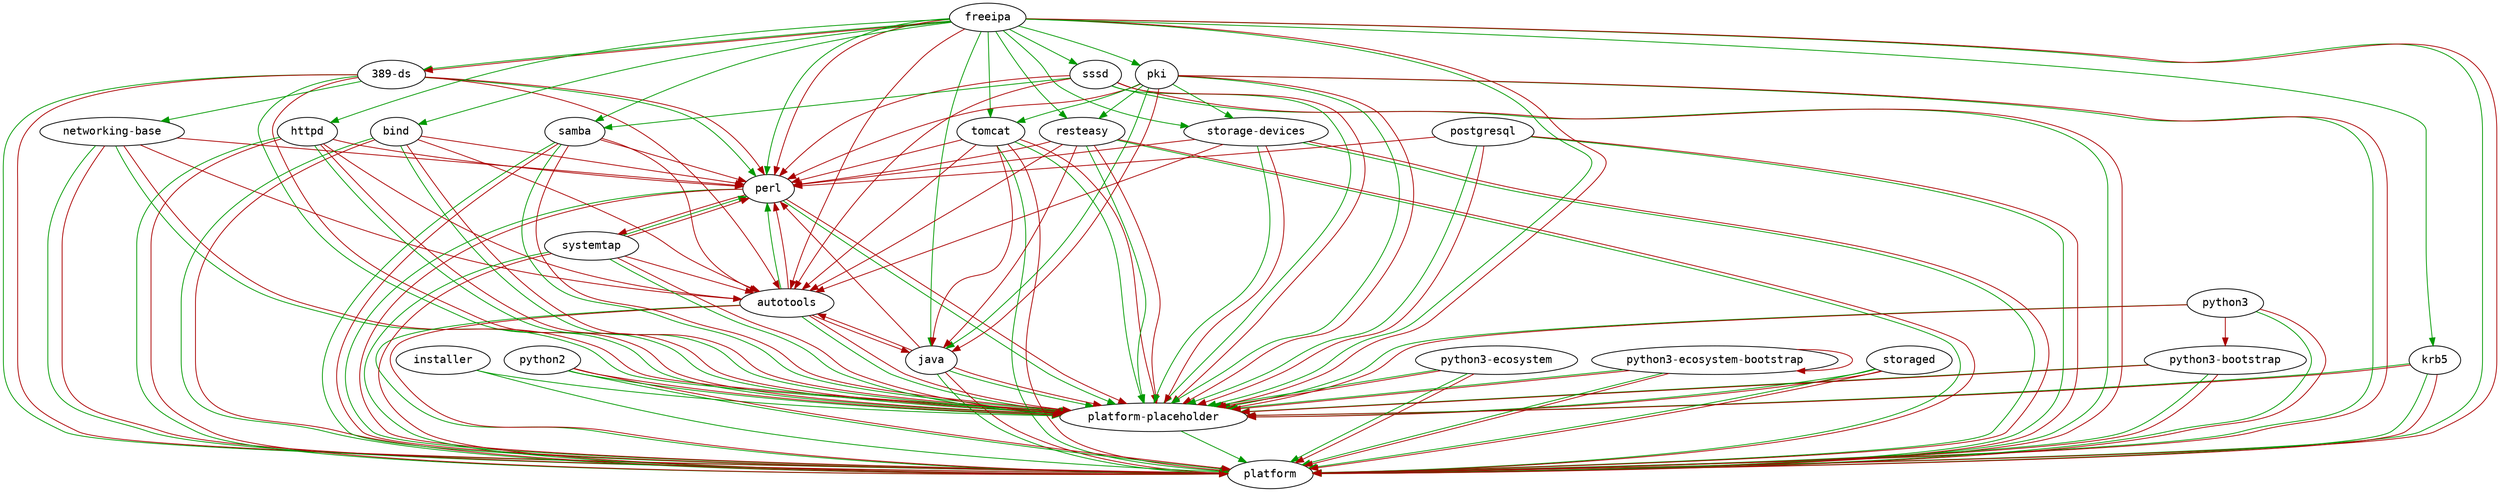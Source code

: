 digraph G {
  node [fontname=monospace];
  "389-ds" -> "platform" [color="#009900"];
  "389-ds" -> "platform-placeholder" [color="#009900"];
  "389-ds" -> "networking-base" [color="#009900"];
  "389-ds" -> "perl" [color="#009900"];
  "389-ds" -> "platform" [color="#aa0000"];
  "389-ds" -> "platform-placeholder" [color="#aa0000"];
  "389-ds" -> "perl" [color="#aa0000"];
  "389-ds" -> "autotools" [color="#aa0000"];
  "autotools" -> "platform" [color="#009900"];
  "autotools" -> "perl" [color="#009900"];
  "autotools" -> "platform-placeholder" [color="#009900"];
  "autotools" -> "platform" [color="#aa0000"];
  "autotools" -> "platform-placeholder" [color="#aa0000"];
  "autotools" -> "java" [color="#aa0000"];
  "autotools" -> "perl" [color="#aa0000"];
  "bind" -> "platform" [color="#009900"];
  "bind" -> "platform-placeholder" [color="#009900"];
  "bind" -> "platform" [color="#aa0000"];
  "bind" -> "platform-placeholder" [color="#aa0000"];
  "bind" -> "autotools" [color="#aa0000"];
  "bind" -> "perl" [color="#aa0000"];
  "freeipa" -> "platform" [color="#009900"];
  "freeipa" -> "platform-placeholder" [color="#009900"];
  "freeipa" -> "java" [color="#009900"];
  "freeipa" -> "perl" [color="#009900"];
  "freeipa" -> "389-ds" [color="#009900"];
  "freeipa" -> "bind" [color="#009900"];
  "freeipa" -> "krb5" [color="#009900"];
  "freeipa" -> "sssd" [color="#009900"];
  "freeipa" -> "samba" [color="#009900"];
  "freeipa" -> "pki" [color="#009900"];
  "freeipa" -> "tomcat" [color="#009900"];
  "freeipa" -> "resteasy" [color="#009900"];
  "freeipa" -> "httpd" [color="#009900"];
  "freeipa" -> "storage-devices" [color="#009900"];
  "freeipa" -> "platform" [color="#aa0000"];
  "freeipa" -> "platform-placeholder" [color="#aa0000"];
  "freeipa" -> "389-ds" [color="#aa0000"];
  "freeipa" -> "autotools" [color="#aa0000"];
  "freeipa" -> "perl" [color="#aa0000"];
  "httpd" -> "platform" [color="#009900"];
  "httpd" -> "platform-placeholder" [color="#009900"];
  "httpd" -> "platform" [color="#aa0000"];
  "httpd" -> "platform-placeholder" [color="#aa0000"];
  "httpd" -> "autotools" [color="#aa0000"];
  "httpd" -> "perl" [color="#aa0000"];
  "installer" -> "platform" [color="#009900"];
  "installer" -> "platform-placeholder" [color="#009900"];
  "java" -> "platform" [color="#009900"];
  "java" -> "platform-placeholder" [color="#009900"];
  "java" -> "platform" [color="#aa0000"];
  "java" -> "platform-placeholder" [color="#aa0000"];
  "java" -> "autotools" [color="#aa0000"];
  "java" -> "perl" [color="#aa0000"];
  "krb5" -> "platform" [color="#009900"];
  "krb5" -> "platform-placeholder" [color="#009900"];
  "krb5" -> "platform" [color="#aa0000"];
  "krb5" -> "platform-placeholder" [color="#aa0000"];
  "networking-base" -> "platform" [color="#009900"];
  "networking-base" -> "platform-placeholder" [color="#009900"];
  "networking-base" -> "platform" [color="#aa0000"];
  "networking-base" -> "platform-placeholder" [color="#aa0000"];
  "networking-base" -> "autotools" [color="#aa0000"];
  "networking-base" -> "perl" [color="#aa0000"];
  "perl" -> "platform" [color="#009900"];
  "perl" -> "platform-placeholder" [color="#009900"];
  "perl" -> "platform" [color="#aa0000"];
  "perl" -> "platform-placeholder" [color="#aa0000"];
  "perl" -> "systemtap" [color="#aa0000"];
  "pki" -> "platform" [color="#009900"];
  "pki" -> "platform-placeholder" [color="#009900"];
  "pki" -> "java" [color="#009900"];
  "pki" -> "tomcat" [color="#009900"];
  "pki" -> "resteasy" [color="#009900"];
  "pki" -> "storage-devices" [color="#009900"];
  "pki" -> "platform" [color="#aa0000"];
  "pki" -> "platform-placeholder" [color="#aa0000"];
  "pki" -> "java" [color="#aa0000"];
  "pki" -> "perl" [color="#aa0000"];
  "platform-placeholder" -> "platform" [color="#009900"];
  "postgresql" -> "platform" [color="#009900"];
  "postgresql" -> "platform-placeholder" [color="#009900"];
  "postgresql" -> "platform" [color="#aa0000"];
  "postgresql" -> "platform-placeholder" [color="#aa0000"];
  "postgresql" -> "perl" [color="#aa0000"];
  "python2" -> "platform" [color="#009900"];
  "python2" -> "platform-placeholder" [color="#009900"];
  "python2" -> "platform" [color="#aa0000"];
  "python2" -> "platform-placeholder" [color="#aa0000"];
  "python3" -> "platform" [color="#009900"];
  "python3" -> "platform-placeholder" [color="#009900"];
  "python3" -> "platform" [color="#aa0000"];
  "python3" -> "platform-placeholder" [color="#aa0000"];
  "python3" -> "python3-bootstrap" [color="#aa0000"];
  "python3-bootstrap" -> "platform" [color="#009900"];
  "python3-bootstrap" -> "platform-placeholder" [color="#009900"];
  "python3-bootstrap" -> "platform" [color="#aa0000"];
  "python3-bootstrap" -> "platform-placeholder" [color="#aa0000"];
  "python3-ecosystem" -> "platform" [color="#009900"];
  "python3-ecosystem" -> "platform-placeholder" [color="#009900"];
  "python3-ecosystem" -> "platform" [color="#aa0000"];
  "python3-ecosystem" -> "platform-placeholder" [color="#aa0000"];
  "python3-ecosystem-bootstrap" -> "platform" [color="#009900"];
  "python3-ecosystem-bootstrap" -> "platform-placeholder" [color="#009900"];
  "python3-ecosystem-bootstrap" -> "platform" [color="#aa0000"];
  "python3-ecosystem-bootstrap" -> "platform-placeholder" [color="#aa0000"];
  "python3-ecosystem-bootstrap" -> "python3-ecosystem-bootstrap" [color="#aa0000"];
  "resteasy" -> "platform" [color="#009900"];
  "resteasy" -> "platform-placeholder" [color="#009900"];
  "resteasy" -> "platform" [color="#aa0000"];
  "resteasy" -> "platform-placeholder" [color="#aa0000"];
  "resteasy" -> "autotools" [color="#aa0000"];
  "resteasy" -> "perl" [color="#aa0000"];
  "resteasy" -> "java" [color="#aa0000"];
  "samba" -> "platform" [color="#009900"];
  "samba" -> "platform-placeholder" [color="#009900"];
  "samba" -> "platform" [color="#aa0000"];
  "samba" -> "platform-placeholder" [color="#aa0000"];
  "samba" -> "autotools" [color="#aa0000"];
  "samba" -> "perl" [color="#aa0000"];
  "sssd" -> "platform" [color="#009900"];
  "sssd" -> "platform-placeholder" [color="#009900"];
  "sssd" -> "samba" [color="#009900"];
  "sssd" -> "platform" [color="#aa0000"];
  "sssd" -> "platform-placeholder" [color="#aa0000"];
  "sssd" -> "autotools" [color="#aa0000"];
  "sssd" -> "perl" [color="#aa0000"];
  "storaged" -> "platform" [color="#009900"];
  "storaged" -> "platform-placeholder" [color="#009900"];
  "storaged" -> "platform" [color="#aa0000"];
  "storaged" -> "platform-placeholder" [color="#aa0000"];
  "storage-devices" -> "platform" [color="#009900"];
  "storage-devices" -> "platform-placeholder" [color="#009900"];
  "storage-devices" -> "platform" [color="#aa0000"];
  "storage-devices" -> "platform-placeholder" [color="#aa0000"];
  "storage-devices" -> "autotools" [color="#aa0000"];
  "storage-devices" -> "perl" [color="#aa0000"];
  "systemtap" -> "platform" [color="#009900"];
  "systemtap" -> "perl" [color="#009900"];
  "systemtap" -> "platform-placeholder" [color="#009900"];
  "systemtap" -> "platform" [color="#aa0000"];
  "systemtap" -> "platform-placeholder" [color="#aa0000"];
  "systemtap" -> "autotools" [color="#aa0000"];
  "systemtap" -> "perl" [color="#aa0000"];
  "tomcat" -> "platform" [color="#009900"];
  "tomcat" -> "platform-placeholder" [color="#009900"];
  "tomcat" -> "platform" [color="#aa0000"];
  "tomcat" -> "platform-placeholder" [color="#aa0000"];
  "tomcat" -> "autotools" [color="#aa0000"];
  "tomcat" -> "perl" [color="#aa0000"];
  "tomcat" -> "java" [color="#aa0000"];
}

